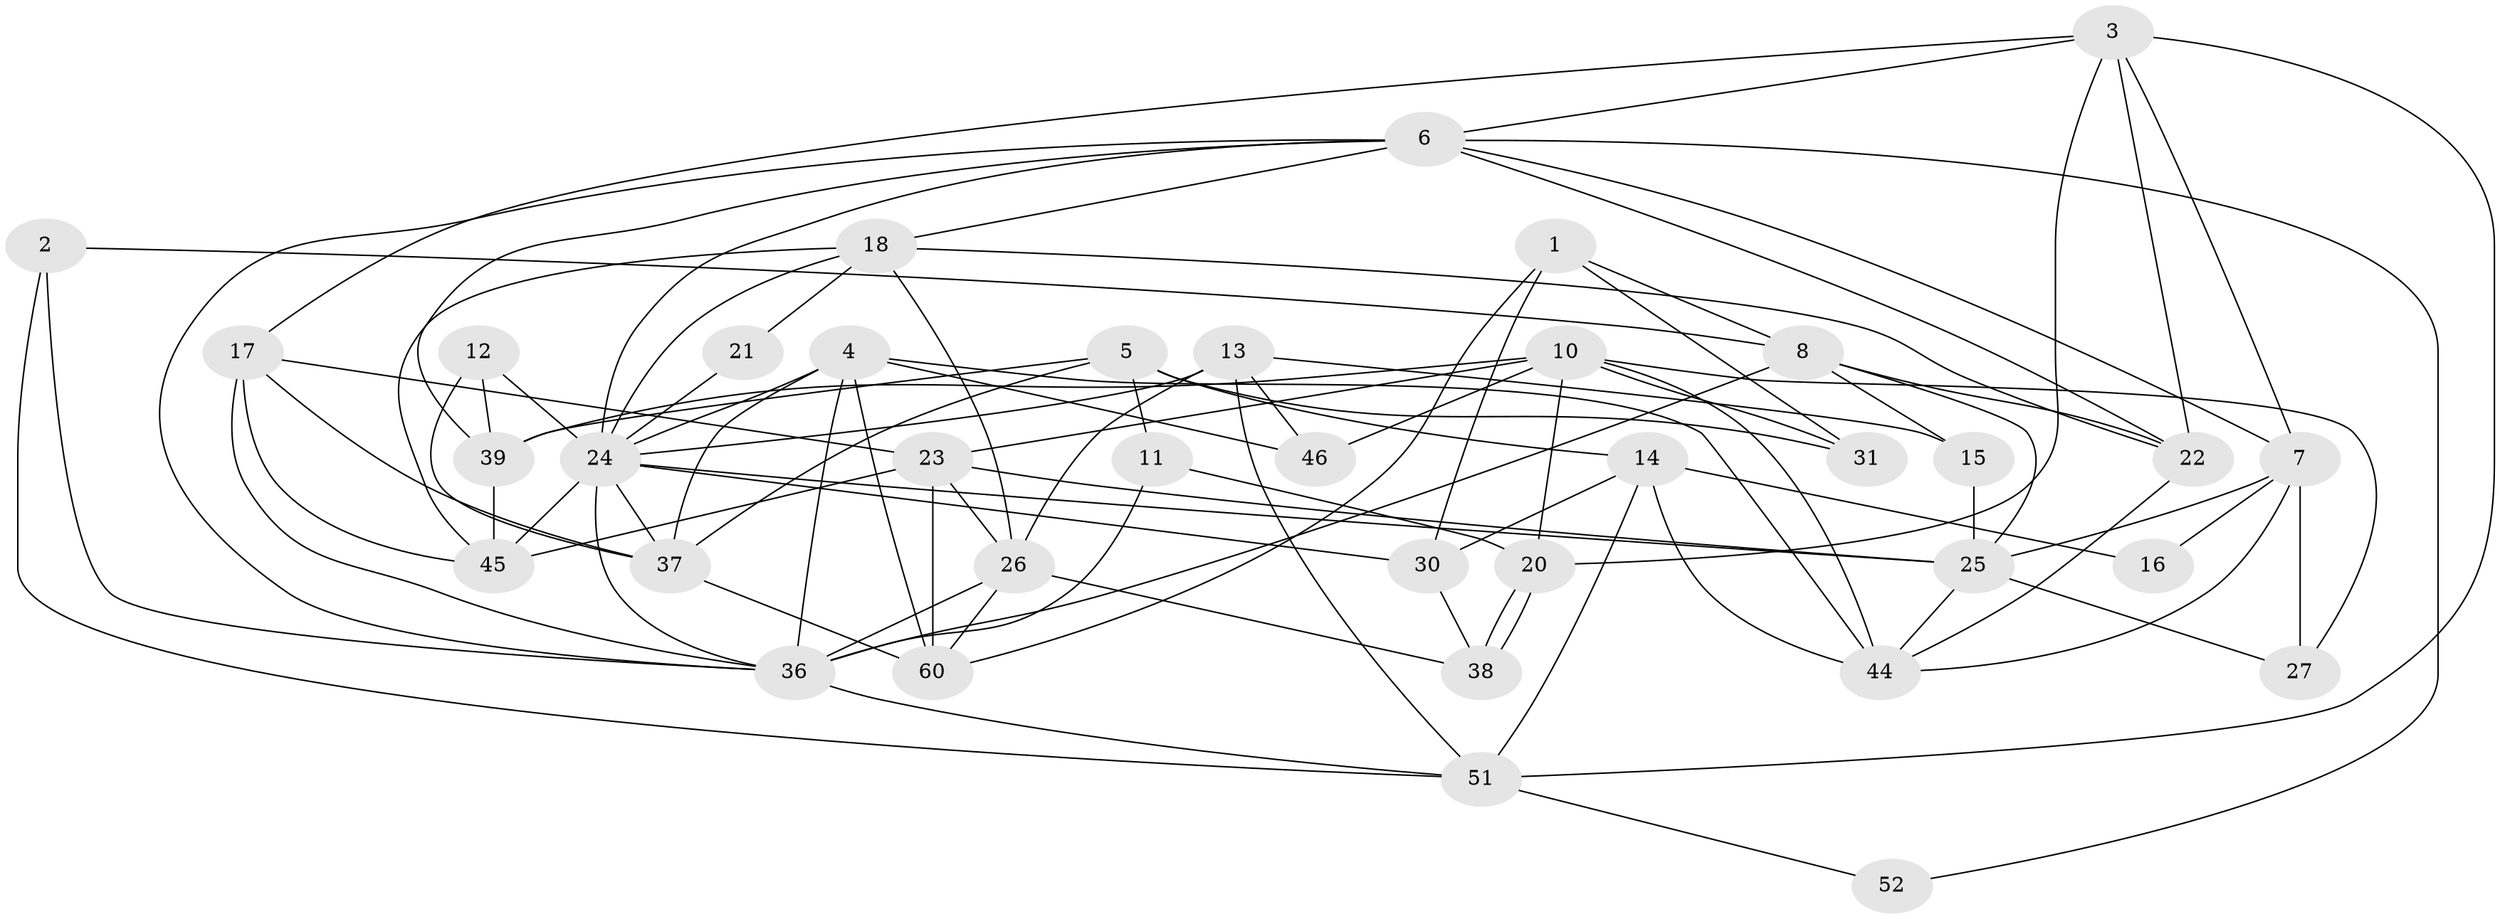 // original degree distribution, {2: 0.1111111111111111, 3: 0.25396825396825395, 5: 0.19047619047619047, 4: 0.3333333333333333, 6: 0.07936507936507936, 9: 0.015873015873015872, 7: 0.015873015873015872}
// Generated by graph-tools (version 1.1) at 2025/11/02/27/25 16:11:17]
// undirected, 37 vertices, 93 edges
graph export_dot {
graph [start="1"]
  node [color=gray90,style=filled];
  1 [super="+32"];
  2;
  3 [super="+9"];
  4 [super="+53"];
  5 [super="+19"];
  6 [super="+40"];
  7 [super="+42"];
  8 [super="+61"];
  10 [super="+50"];
  11;
  12;
  13 [super="+57"];
  14 [super="+41"];
  15 [super="+43"];
  16;
  17 [super="+33"];
  18 [super="+35"];
  20 [super="+28"];
  21;
  22 [super="+29"];
  23 [super="+34"];
  24 [super="+63"];
  25;
  26 [super="+49"];
  27;
  30 [super="+48"];
  31 [super="+47"];
  36 [super="+62"];
  37 [super="+54"];
  38 [super="+55"];
  39;
  44 [super="+58"];
  45 [super="+56"];
  46;
  51 [super="+59"];
  52;
  60;
  1 -- 60;
  1 -- 30;
  1 -- 31;
  1 -- 8;
  2 -- 36;
  2 -- 8;
  2 -- 51;
  3 -- 22;
  3 -- 6;
  3 -- 7;
  3 -- 17;
  3 -- 51;
  3 -- 20;
  4 -- 46;
  4 -- 24;
  4 -- 36;
  4 -- 60;
  4 -- 44;
  4 -- 37;
  5 -- 11;
  5 -- 39;
  5 -- 14;
  5 -- 31;
  5 -- 37;
  6 -- 39;
  6 -- 36;
  6 -- 52;
  6 -- 24;
  6 -- 18;
  6 -- 22;
  6 -- 7;
  7 -- 25;
  7 -- 27;
  7 -- 16;
  7 -- 44;
  8 -- 25;
  8 -- 36;
  8 -- 22;
  8 -- 15;
  10 -- 23;
  10 -- 27;
  10 -- 39;
  10 -- 20;
  10 -- 44;
  10 -- 46;
  10 -- 31;
  11 -- 20 [weight=2];
  11 -- 36;
  12 -- 39;
  12 -- 37 [weight=2];
  12 -- 24;
  13 -- 51;
  13 -- 24 [weight=2];
  13 -- 26;
  13 -- 46;
  13 -- 15;
  14 -- 44;
  14 -- 16;
  14 -- 51;
  14 -- 30 [weight=2];
  15 -- 25;
  17 -- 23;
  17 -- 45;
  17 -- 36;
  17 -- 37 [weight=2];
  18 -- 26;
  18 -- 22;
  18 -- 24;
  18 -- 45;
  18 -- 21;
  20 -- 38;
  20 -- 38;
  21 -- 24;
  22 -- 44;
  23 -- 26;
  23 -- 25;
  23 -- 60;
  23 -- 45;
  24 -- 25;
  24 -- 30;
  24 -- 37;
  24 -- 45;
  24 -- 36;
  25 -- 27;
  25 -- 44;
  26 -- 38;
  26 -- 60;
  26 -- 36;
  30 -- 38;
  36 -- 51;
  37 -- 60;
  39 -- 45;
  51 -- 52;
}
